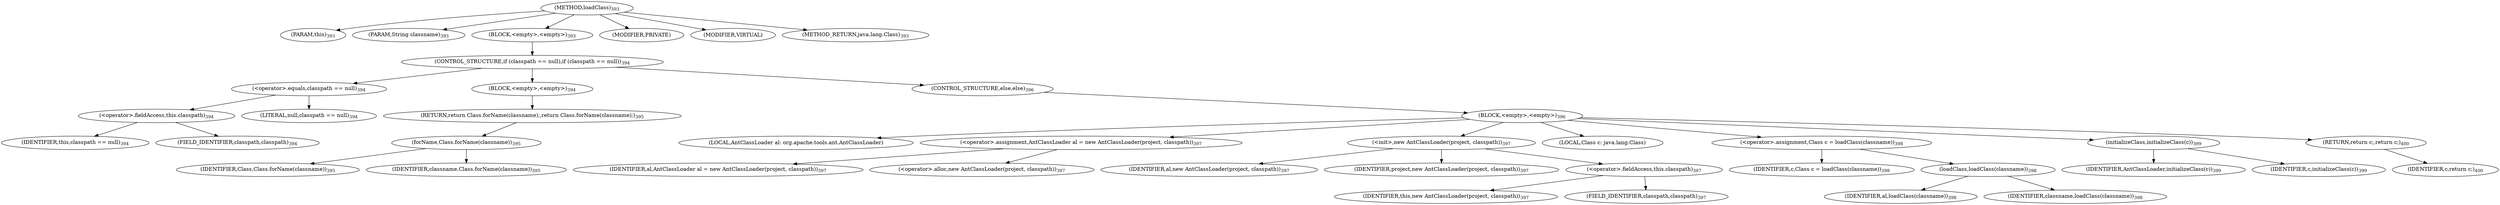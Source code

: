 digraph "loadClass" {  
"762" [label = <(METHOD,loadClass)<SUB>393</SUB>> ]
"763" [label = <(PARAM,this)<SUB>393</SUB>> ]
"764" [label = <(PARAM,String classname)<SUB>393</SUB>> ]
"765" [label = <(BLOCK,&lt;empty&gt;,&lt;empty&gt;)<SUB>393</SUB>> ]
"766" [label = <(CONTROL_STRUCTURE,if (classpath == null),if (classpath == null))<SUB>394</SUB>> ]
"767" [label = <(&lt;operator&gt;.equals,classpath == null)<SUB>394</SUB>> ]
"768" [label = <(&lt;operator&gt;.fieldAccess,this.classpath)<SUB>394</SUB>> ]
"769" [label = <(IDENTIFIER,this,classpath == null)<SUB>394</SUB>> ]
"770" [label = <(FIELD_IDENTIFIER,classpath,classpath)<SUB>394</SUB>> ]
"771" [label = <(LITERAL,null,classpath == null)<SUB>394</SUB>> ]
"772" [label = <(BLOCK,&lt;empty&gt;,&lt;empty&gt;)<SUB>394</SUB>> ]
"773" [label = <(RETURN,return Class.forName(classname);,return Class.forName(classname);)<SUB>395</SUB>> ]
"774" [label = <(forName,Class.forName(classname))<SUB>395</SUB>> ]
"775" [label = <(IDENTIFIER,Class,Class.forName(classname))<SUB>395</SUB>> ]
"776" [label = <(IDENTIFIER,classname,Class.forName(classname))<SUB>395</SUB>> ]
"777" [label = <(CONTROL_STRUCTURE,else,else)<SUB>396</SUB>> ]
"778" [label = <(BLOCK,&lt;empty&gt;,&lt;empty&gt;)<SUB>396</SUB>> ]
"33" [label = <(LOCAL,AntClassLoader al: org.apache.tools.ant.AntClassLoader)> ]
"779" [label = <(&lt;operator&gt;.assignment,AntClassLoader al = new AntClassLoader(project, classpath))<SUB>397</SUB>> ]
"780" [label = <(IDENTIFIER,al,AntClassLoader al = new AntClassLoader(project, classpath))<SUB>397</SUB>> ]
"781" [label = <(&lt;operator&gt;.alloc,new AntClassLoader(project, classpath))<SUB>397</SUB>> ]
"782" [label = <(&lt;init&gt;,new AntClassLoader(project, classpath))<SUB>397</SUB>> ]
"32" [label = <(IDENTIFIER,al,new AntClassLoader(project, classpath))<SUB>397</SUB>> ]
"783" [label = <(IDENTIFIER,project,new AntClassLoader(project, classpath))<SUB>397</SUB>> ]
"784" [label = <(&lt;operator&gt;.fieldAccess,this.classpath)<SUB>397</SUB>> ]
"785" [label = <(IDENTIFIER,this,new AntClassLoader(project, classpath))<SUB>397</SUB>> ]
"786" [label = <(FIELD_IDENTIFIER,classpath,classpath)<SUB>397</SUB>> ]
"787" [label = <(LOCAL,Class c: java.lang.Class)> ]
"788" [label = <(&lt;operator&gt;.assignment,Class c = loadClass(classname))<SUB>398</SUB>> ]
"789" [label = <(IDENTIFIER,c,Class c = loadClass(classname))<SUB>398</SUB>> ]
"790" [label = <(loadClass,loadClass(classname))<SUB>398</SUB>> ]
"791" [label = <(IDENTIFIER,al,loadClass(classname))<SUB>398</SUB>> ]
"792" [label = <(IDENTIFIER,classname,loadClass(classname))<SUB>398</SUB>> ]
"793" [label = <(initializeClass,initializeClass(c))<SUB>399</SUB>> ]
"794" [label = <(IDENTIFIER,AntClassLoader,initializeClass(c))<SUB>399</SUB>> ]
"795" [label = <(IDENTIFIER,c,initializeClass(c))<SUB>399</SUB>> ]
"796" [label = <(RETURN,return c;,return c;)<SUB>400</SUB>> ]
"797" [label = <(IDENTIFIER,c,return c;)<SUB>400</SUB>> ]
"798" [label = <(MODIFIER,PRIVATE)> ]
"799" [label = <(MODIFIER,VIRTUAL)> ]
"800" [label = <(METHOD_RETURN,java.lang.Class)<SUB>393</SUB>> ]
  "762" -> "763" 
  "762" -> "764" 
  "762" -> "765" 
  "762" -> "798" 
  "762" -> "799" 
  "762" -> "800" 
  "765" -> "766" 
  "766" -> "767" 
  "766" -> "772" 
  "766" -> "777" 
  "767" -> "768" 
  "767" -> "771" 
  "768" -> "769" 
  "768" -> "770" 
  "772" -> "773" 
  "773" -> "774" 
  "774" -> "775" 
  "774" -> "776" 
  "777" -> "778" 
  "778" -> "33" 
  "778" -> "779" 
  "778" -> "782" 
  "778" -> "787" 
  "778" -> "788" 
  "778" -> "793" 
  "778" -> "796" 
  "779" -> "780" 
  "779" -> "781" 
  "782" -> "32" 
  "782" -> "783" 
  "782" -> "784" 
  "784" -> "785" 
  "784" -> "786" 
  "788" -> "789" 
  "788" -> "790" 
  "790" -> "791" 
  "790" -> "792" 
  "793" -> "794" 
  "793" -> "795" 
  "796" -> "797" 
}
